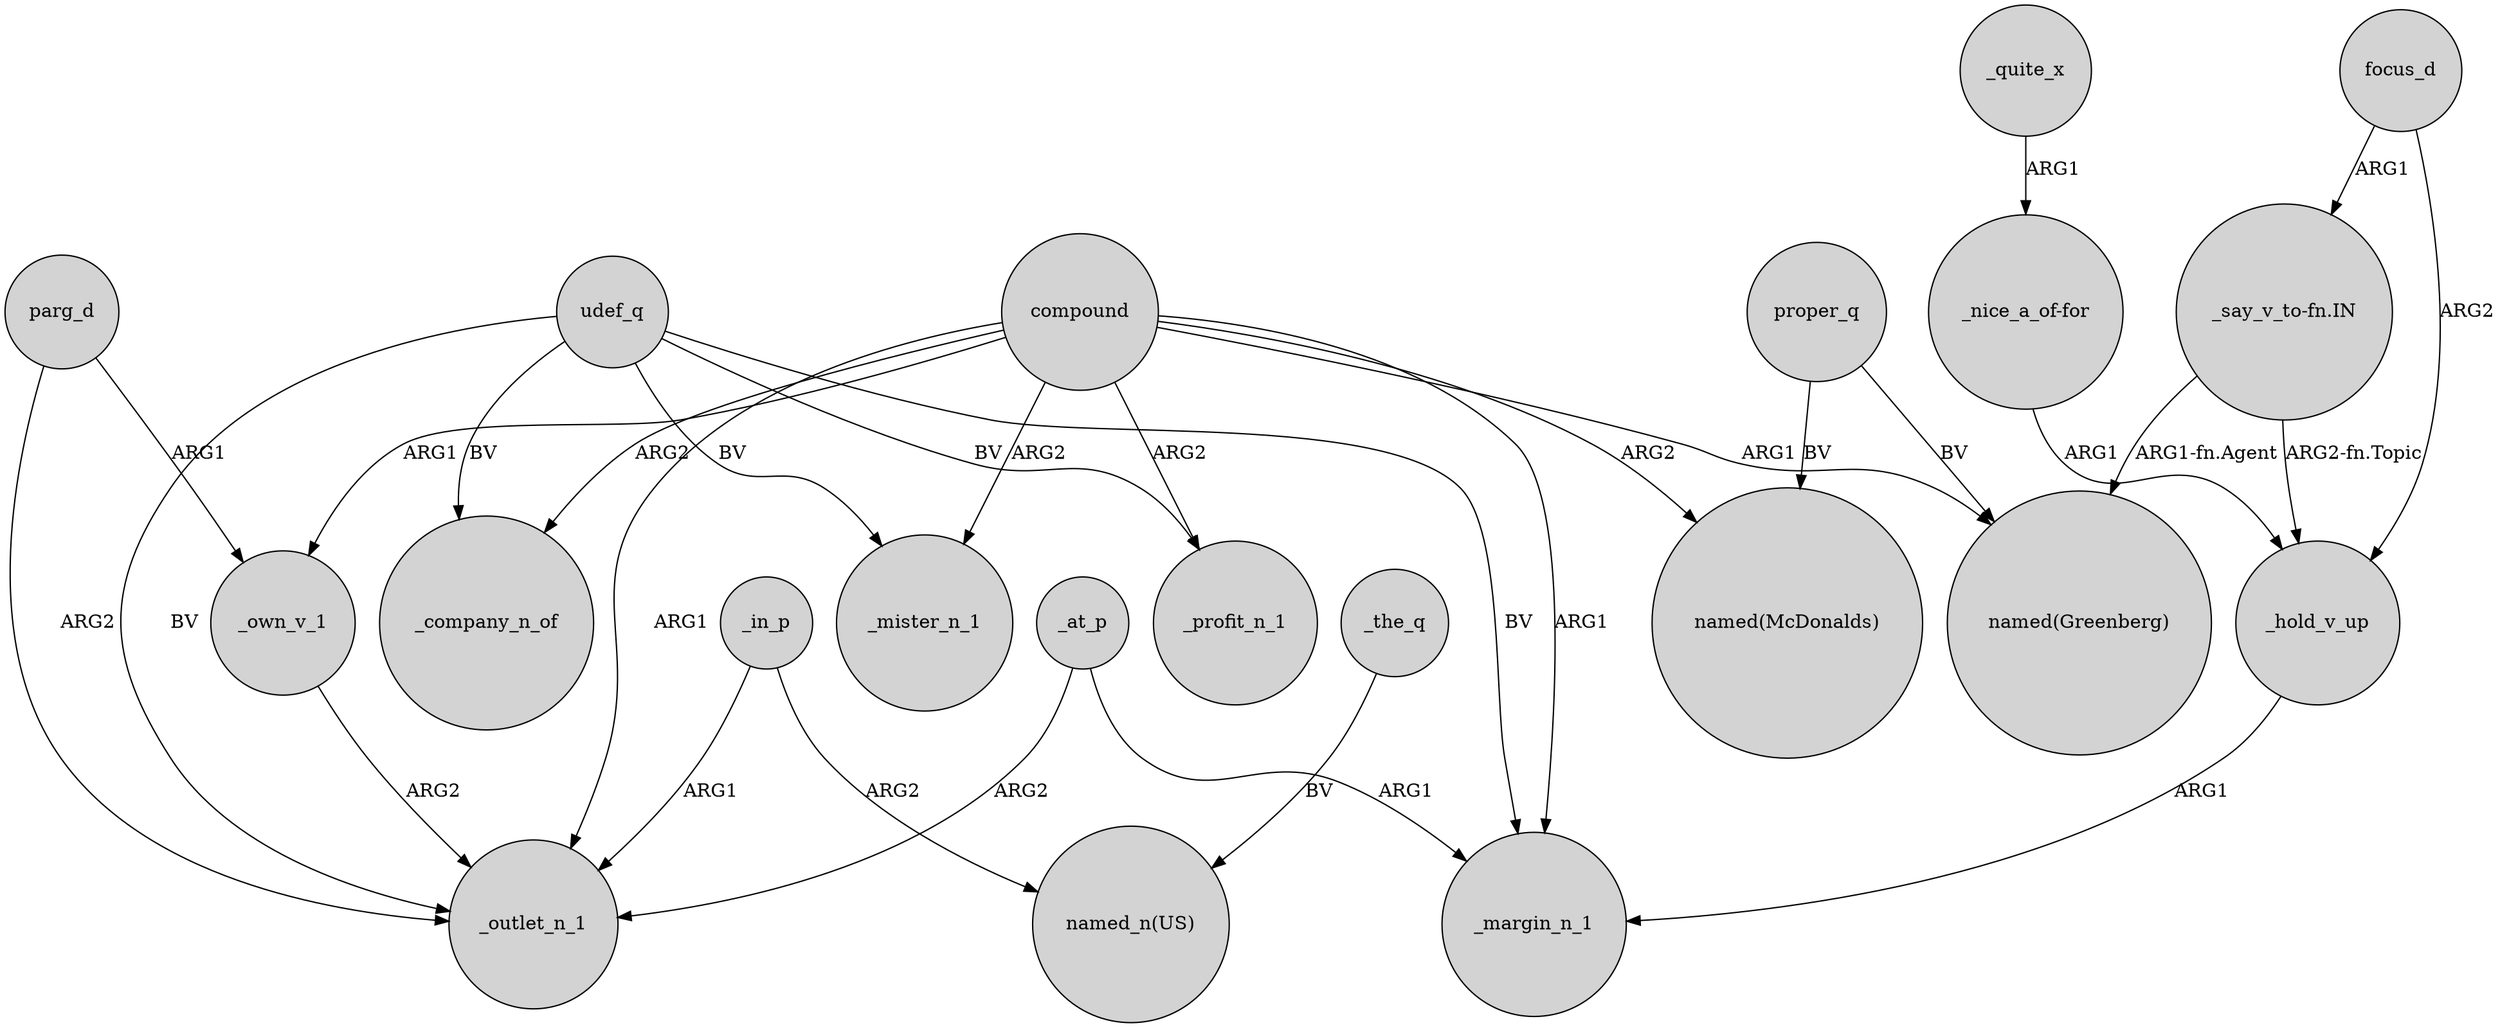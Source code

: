 digraph {
	node [shape=circle style=filled]
	parg_d -> _own_v_1 [label=ARG1]
	compound -> _margin_n_1 [label=ARG1]
	compound -> _mister_n_1 [label=ARG2]
	udef_q -> _margin_n_1 [label=BV]
	udef_q -> _mister_n_1 [label=BV]
	"_say_v_to-fn.IN" -> _hold_v_up [label="ARG2-fn.Topic"]
	proper_q -> "named(Greenberg)" [label=BV]
	compound -> "named(McDonalds)" [label=ARG2]
	compound -> _own_v_1 [label=ARG1]
	compound -> _company_n_of [label=ARG2]
	"_say_v_to-fn.IN" -> "named(Greenberg)" [label="ARG1-fn.Agent"]
	_in_p -> "named_n(US)" [label=ARG2]
	_the_q -> "named_n(US)" [label=BV]
	_at_p -> _outlet_n_1 [label=ARG2]
	compound -> _outlet_n_1 [label=ARG1]
	_own_v_1 -> _outlet_n_1 [label=ARG2]
	compound -> "named(Greenberg)" [label=ARG1]
	parg_d -> _outlet_n_1 [label=ARG2]
	compound -> _profit_n_1 [label=ARG2]
	_in_p -> _outlet_n_1 [label=ARG1]
	_hold_v_up -> _margin_n_1 [label=ARG1]
	"_nice_a_of-for" -> _hold_v_up [label=ARG1]
	proper_q -> "named(McDonalds)" [label=BV]
	udef_q -> _profit_n_1 [label=BV]
	_at_p -> _margin_n_1 [label=ARG1]
	udef_q -> _company_n_of [label=BV]
	_quite_x -> "_nice_a_of-for" [label=ARG1]
	udef_q -> _outlet_n_1 [label=BV]
	focus_d -> "_say_v_to-fn.IN" [label=ARG1]
	focus_d -> _hold_v_up [label=ARG2]
}
